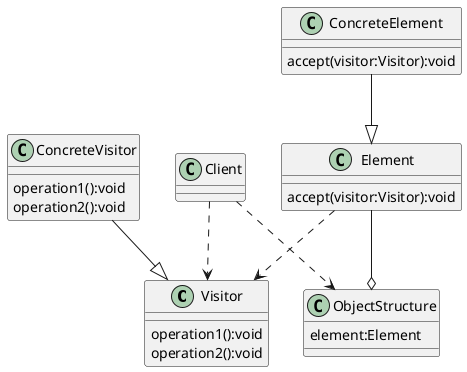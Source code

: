 @startuml
class Visitor{
operation1():void
operation2():void
}
class ConcreteVisitor{
operation1():void
operation2():void
}
class Element{
accept(visitor:Visitor):void
}
class ConcreteElement{
accept(visitor:Visitor):void
}

class ObjectStructure{
element:Element
}
class Client

Client ..> Visitor
Client ..> ObjectStructure
Element ..> Visitor
ConcreteVisitor --|> Visitor
ConcreteElement --|> Element
Element --o ObjectStructure

@enduml